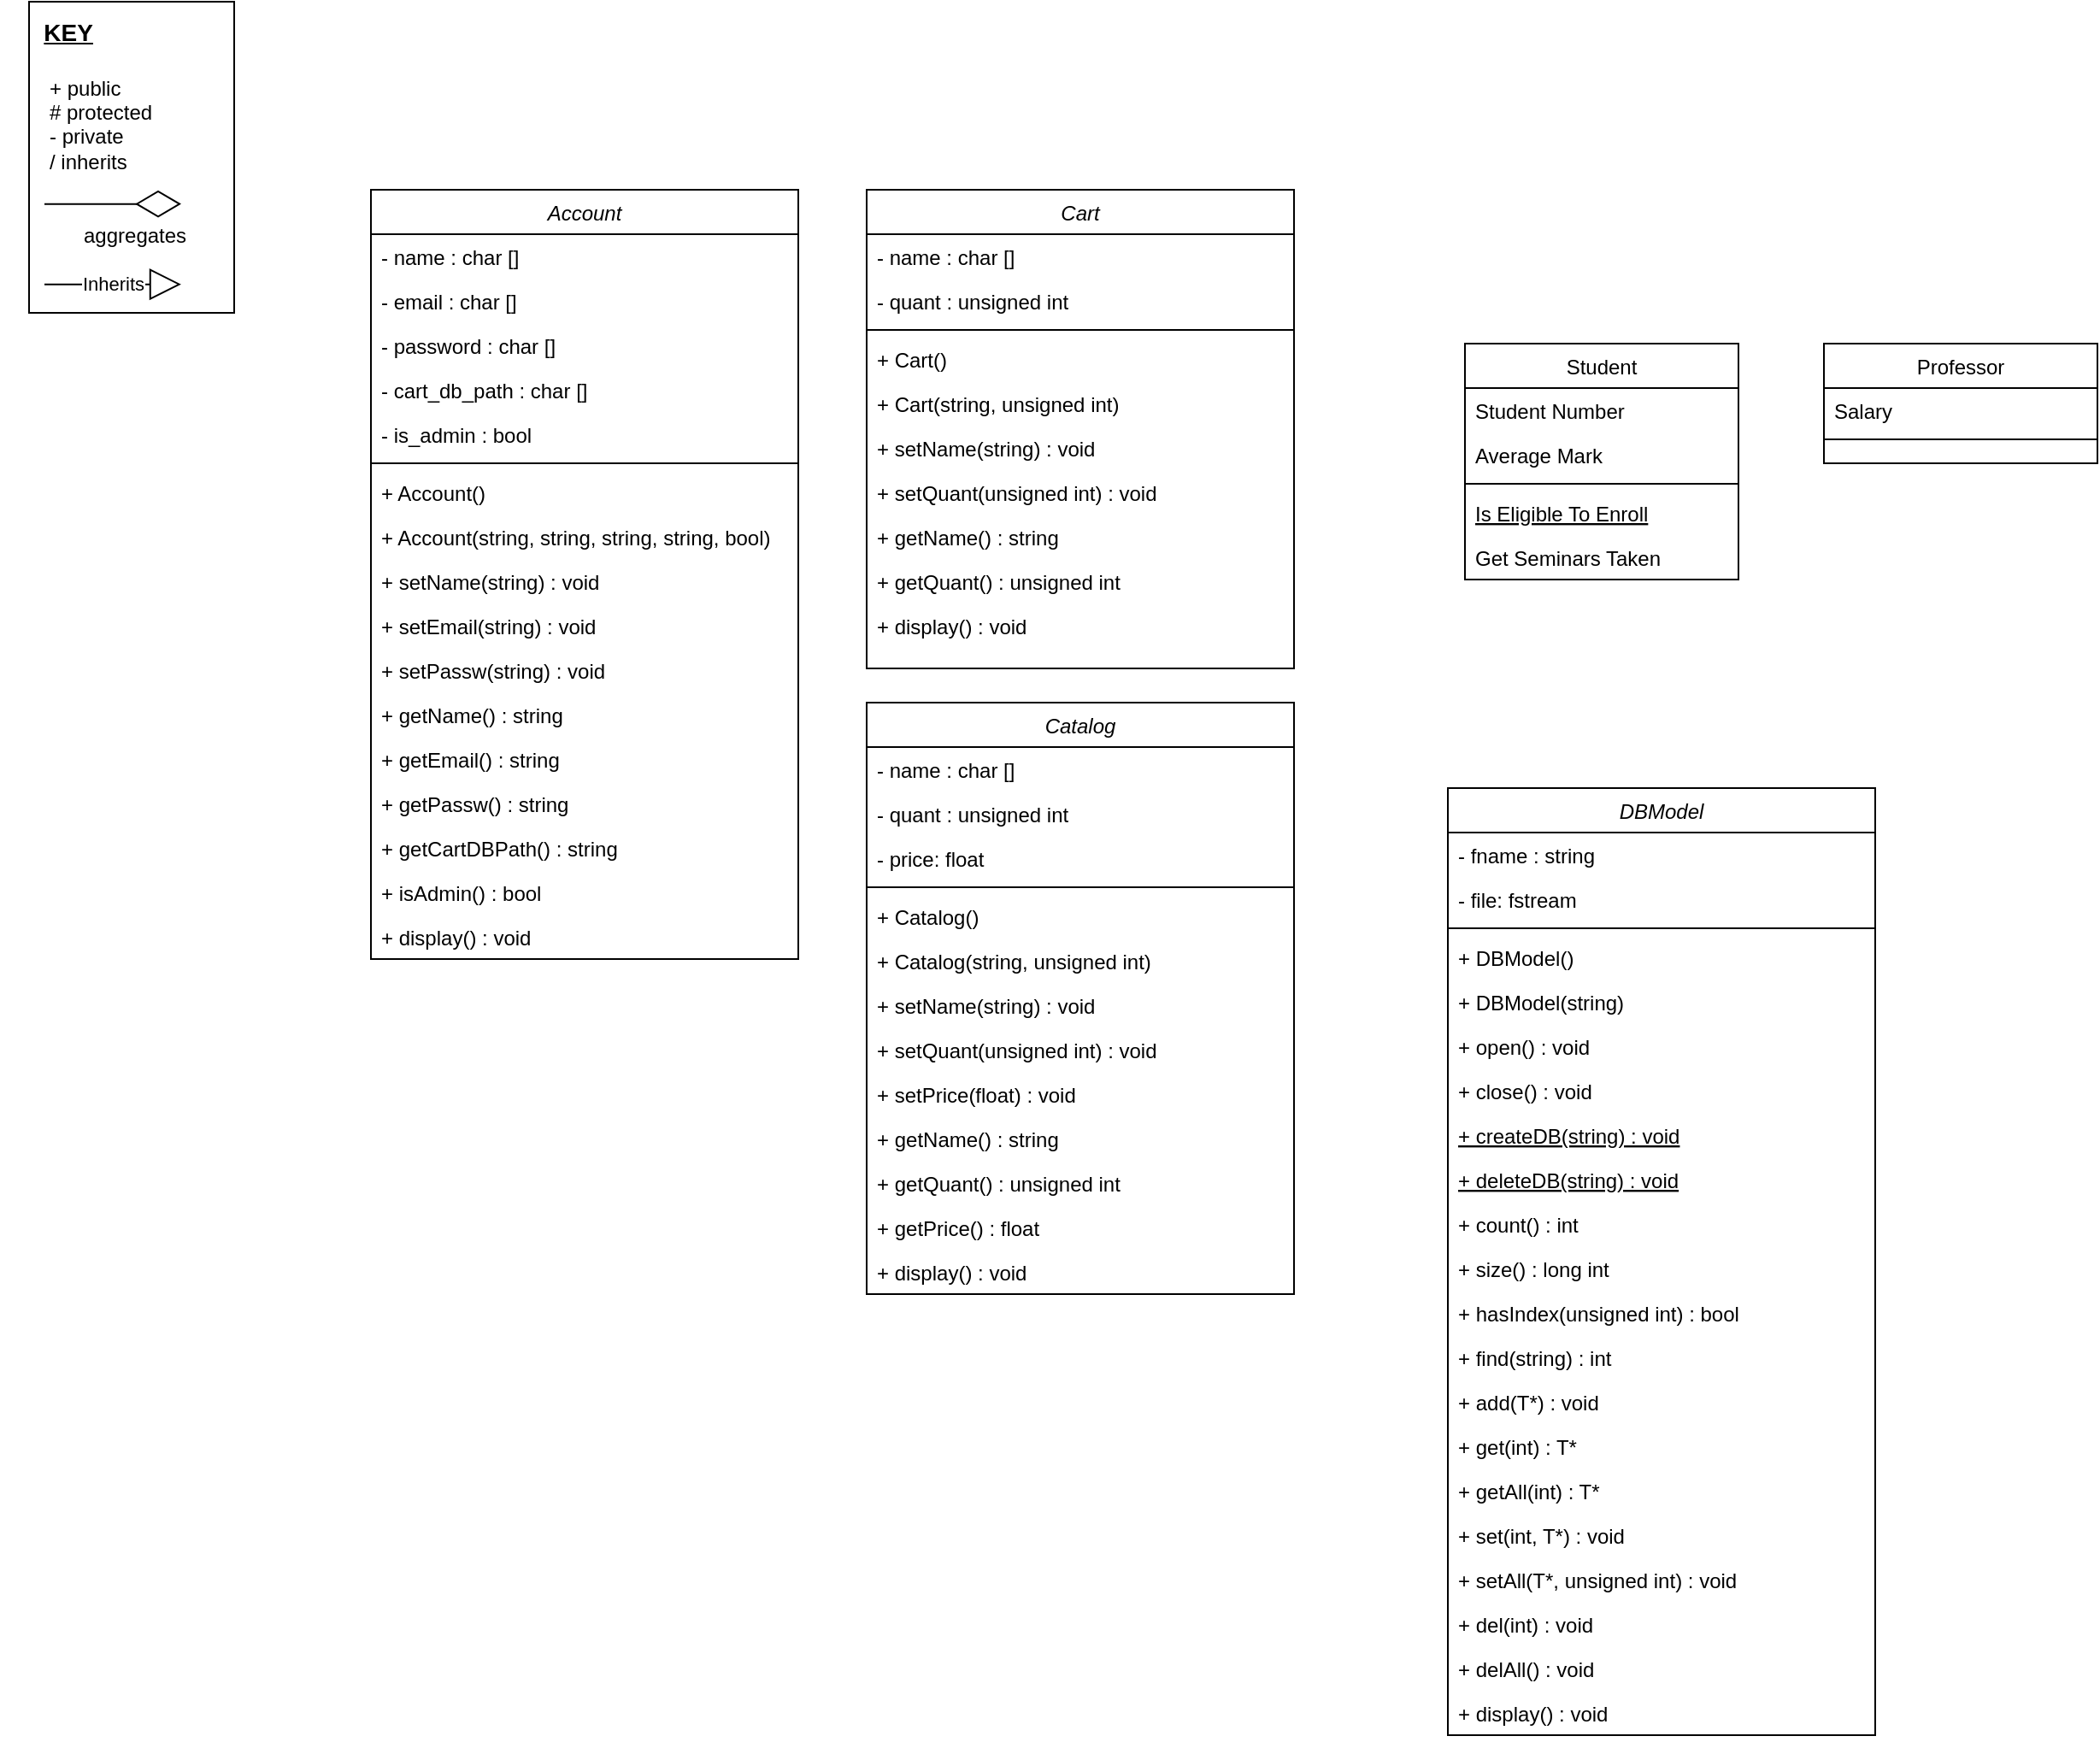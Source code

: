 <mxfile version="24.2.3" type="device">
  <diagram id="C5RBs43oDa-KdzZeNtuy" name="Page-1">
    <mxGraphModel dx="1854" dy="982" grid="1" gridSize="10" guides="1" tooltips="1" connect="1" arrows="1" fold="1" page="1" pageScale="1" pageWidth="827" pageHeight="1169" math="0" shadow="0">
      <root>
        <mxCell id="WIyWlLk6GJQsqaUBKTNV-0" />
        <mxCell id="WIyWlLk6GJQsqaUBKTNV-1" parent="WIyWlLk6GJQsqaUBKTNV-0" />
        <mxCell id="zkfFHV4jXpPFQw0GAbJ--0" value="Account" style="swimlane;fontStyle=2;align=center;verticalAlign=top;childLayout=stackLayout;horizontal=1;startSize=26;horizontalStack=0;resizeParent=1;resizeLast=0;collapsible=1;marginBottom=0;rounded=0;shadow=0;strokeWidth=1;" parent="WIyWlLk6GJQsqaUBKTNV-1" vertex="1">
          <mxGeometry x="220" y="120" width="250" height="450" as="geometry">
            <mxRectangle x="230" y="140" width="160" height="26" as="alternateBounds" />
          </mxGeometry>
        </mxCell>
        <mxCell id="zkfFHV4jXpPFQw0GAbJ--1" value="- name : char []" style="text;align=left;verticalAlign=top;spacingLeft=4;spacingRight=4;overflow=hidden;rotatable=0;points=[[0,0.5],[1,0.5]];portConstraint=eastwest;" parent="zkfFHV4jXpPFQw0GAbJ--0" vertex="1">
          <mxGeometry y="26" width="250" height="26" as="geometry" />
        </mxCell>
        <mxCell id="zkfFHV4jXpPFQw0GAbJ--2" value="- email : char []" style="text;align=left;verticalAlign=top;spacingLeft=4;spacingRight=4;overflow=hidden;rotatable=0;points=[[0,0.5],[1,0.5]];portConstraint=eastwest;rounded=0;shadow=0;html=0;" parent="zkfFHV4jXpPFQw0GAbJ--0" vertex="1">
          <mxGeometry y="52" width="250" height="26" as="geometry" />
        </mxCell>
        <mxCell id="hhxOPBRvzsJVmL06hj0q-4" value="- password : char []" style="text;align=left;verticalAlign=top;spacingLeft=4;spacingRight=4;overflow=hidden;rotatable=0;points=[[0,0.5],[1,0.5]];portConstraint=eastwest;rounded=0;shadow=0;html=0;" vertex="1" parent="zkfFHV4jXpPFQw0GAbJ--0">
          <mxGeometry y="78" width="250" height="26" as="geometry" />
        </mxCell>
        <mxCell id="hhxOPBRvzsJVmL06hj0q-8" value="- cart_db_path : char []" style="text;align=left;verticalAlign=top;spacingLeft=4;spacingRight=4;overflow=hidden;rotatable=0;points=[[0,0.5],[1,0.5]];portConstraint=eastwest;rounded=0;shadow=0;html=0;" vertex="1" parent="zkfFHV4jXpPFQw0GAbJ--0">
          <mxGeometry y="104" width="250" height="26" as="geometry" />
        </mxCell>
        <mxCell id="zkfFHV4jXpPFQw0GAbJ--3" value="- is_admin : bool" style="text;align=left;verticalAlign=top;spacingLeft=4;spacingRight=4;overflow=hidden;rotatable=0;points=[[0,0.5],[1,0.5]];portConstraint=eastwest;rounded=0;shadow=0;html=0;" parent="zkfFHV4jXpPFQw0GAbJ--0" vertex="1">
          <mxGeometry y="130" width="250" height="26" as="geometry" />
        </mxCell>
        <mxCell id="zkfFHV4jXpPFQw0GAbJ--4" value="" style="line;html=1;strokeWidth=1;align=left;verticalAlign=middle;spacingTop=-1;spacingLeft=3;spacingRight=3;rotatable=0;labelPosition=right;points=[];portConstraint=eastwest;" parent="zkfFHV4jXpPFQw0GAbJ--0" vertex="1">
          <mxGeometry y="156" width="250" height="8" as="geometry" />
        </mxCell>
        <mxCell id="hhxOPBRvzsJVmL06hj0q-10" value="+ Account()" style="text;align=left;verticalAlign=top;spacingLeft=4;spacingRight=4;overflow=hidden;rotatable=0;points=[[0,0.5],[1,0.5]];portConstraint=eastwest;" vertex="1" parent="zkfFHV4jXpPFQw0GAbJ--0">
          <mxGeometry y="164" width="250" height="26" as="geometry" />
        </mxCell>
        <mxCell id="hhxOPBRvzsJVmL06hj0q-11" value="+ Account(string, string, string, string, bool)" style="text;align=left;verticalAlign=top;spacingLeft=4;spacingRight=4;overflow=hidden;rotatable=0;points=[[0,0.5],[1,0.5]];portConstraint=eastwest;" vertex="1" parent="zkfFHV4jXpPFQw0GAbJ--0">
          <mxGeometry y="190" width="250" height="26" as="geometry" />
        </mxCell>
        <mxCell id="hhxOPBRvzsJVmL06hj0q-12" value="+ setName(string) : void" style="text;align=left;verticalAlign=top;spacingLeft=4;spacingRight=4;overflow=hidden;rotatable=0;points=[[0,0.5],[1,0.5]];portConstraint=eastwest;" vertex="1" parent="zkfFHV4jXpPFQw0GAbJ--0">
          <mxGeometry y="216" width="250" height="26" as="geometry" />
        </mxCell>
        <mxCell id="hhxOPBRvzsJVmL06hj0q-13" value="+ setEmail(string) : void" style="text;align=left;verticalAlign=top;spacingLeft=4;spacingRight=4;overflow=hidden;rotatable=0;points=[[0,0.5],[1,0.5]];portConstraint=eastwest;" vertex="1" parent="zkfFHV4jXpPFQw0GAbJ--0">
          <mxGeometry y="242" width="250" height="26" as="geometry" />
        </mxCell>
        <mxCell id="hhxOPBRvzsJVmL06hj0q-14" value="+ setPassw(string) : void" style="text;align=left;verticalAlign=top;spacingLeft=4;spacingRight=4;overflow=hidden;rotatable=0;points=[[0,0.5],[1,0.5]];portConstraint=eastwest;" vertex="1" parent="zkfFHV4jXpPFQw0GAbJ--0">
          <mxGeometry y="268" width="250" height="26" as="geometry" />
        </mxCell>
        <mxCell id="zkfFHV4jXpPFQw0GAbJ--5" value="+ getName() : string" style="text;align=left;verticalAlign=top;spacingLeft=4;spacingRight=4;overflow=hidden;rotatable=0;points=[[0,0.5],[1,0.5]];portConstraint=eastwest;" parent="zkfFHV4jXpPFQw0GAbJ--0" vertex="1">
          <mxGeometry y="294" width="250" height="26" as="geometry" />
        </mxCell>
        <mxCell id="hhxOPBRvzsJVmL06hj0q-5" value="+ getEmail() : string" style="text;align=left;verticalAlign=top;spacingLeft=4;spacingRight=4;overflow=hidden;rotatable=0;points=[[0,0.5],[1,0.5]];portConstraint=eastwest;" vertex="1" parent="zkfFHV4jXpPFQw0GAbJ--0">
          <mxGeometry y="320" width="250" height="26" as="geometry" />
        </mxCell>
        <mxCell id="hhxOPBRvzsJVmL06hj0q-6" value="+ getPassw() : string" style="text;align=left;verticalAlign=top;spacingLeft=4;spacingRight=4;overflow=hidden;rotatable=0;points=[[0,0.5],[1,0.5]];portConstraint=eastwest;" vertex="1" parent="zkfFHV4jXpPFQw0GAbJ--0">
          <mxGeometry y="346" width="250" height="26" as="geometry" />
        </mxCell>
        <mxCell id="hhxOPBRvzsJVmL06hj0q-7" value="+ getCartDBPath() : string" style="text;align=left;verticalAlign=top;spacingLeft=4;spacingRight=4;overflow=hidden;rotatable=0;points=[[0,0.5],[1,0.5]];portConstraint=eastwest;" vertex="1" parent="zkfFHV4jXpPFQw0GAbJ--0">
          <mxGeometry y="372" width="250" height="26" as="geometry" />
        </mxCell>
        <mxCell id="hhxOPBRvzsJVmL06hj0q-15" value="+ isAdmin() : bool" style="text;align=left;verticalAlign=top;spacingLeft=4;spacingRight=4;overflow=hidden;rotatable=0;points=[[0,0.5],[1,0.5]];portConstraint=eastwest;" vertex="1" parent="zkfFHV4jXpPFQw0GAbJ--0">
          <mxGeometry y="398" width="250" height="26" as="geometry" />
        </mxCell>
        <mxCell id="hhxOPBRvzsJVmL06hj0q-9" value="+ display() : void" style="text;align=left;verticalAlign=top;spacingLeft=4;spacingRight=4;overflow=hidden;rotatable=0;points=[[0,0.5],[1,0.5]];portConstraint=eastwest;" vertex="1" parent="zkfFHV4jXpPFQw0GAbJ--0">
          <mxGeometry y="424" width="250" height="26" as="geometry" />
        </mxCell>
        <mxCell id="zkfFHV4jXpPFQw0GAbJ--6" value="Student" style="swimlane;fontStyle=0;align=center;verticalAlign=top;childLayout=stackLayout;horizontal=1;startSize=26;horizontalStack=0;resizeParent=1;resizeLast=0;collapsible=1;marginBottom=0;rounded=0;shadow=0;strokeWidth=1;" parent="WIyWlLk6GJQsqaUBKTNV-1" vertex="1">
          <mxGeometry x="860" y="210" width="160" height="138" as="geometry">
            <mxRectangle x="130" y="380" width="160" height="26" as="alternateBounds" />
          </mxGeometry>
        </mxCell>
        <mxCell id="zkfFHV4jXpPFQw0GAbJ--7" value="Student Number" style="text;align=left;verticalAlign=top;spacingLeft=4;spacingRight=4;overflow=hidden;rotatable=0;points=[[0,0.5],[1,0.5]];portConstraint=eastwest;" parent="zkfFHV4jXpPFQw0GAbJ--6" vertex="1">
          <mxGeometry y="26" width="160" height="26" as="geometry" />
        </mxCell>
        <mxCell id="zkfFHV4jXpPFQw0GAbJ--8" value="Average Mark" style="text;align=left;verticalAlign=top;spacingLeft=4;spacingRight=4;overflow=hidden;rotatable=0;points=[[0,0.5],[1,0.5]];portConstraint=eastwest;rounded=0;shadow=0;html=0;" parent="zkfFHV4jXpPFQw0GAbJ--6" vertex="1">
          <mxGeometry y="52" width="160" height="26" as="geometry" />
        </mxCell>
        <mxCell id="zkfFHV4jXpPFQw0GAbJ--9" value="" style="line;html=1;strokeWidth=1;align=left;verticalAlign=middle;spacingTop=-1;spacingLeft=3;spacingRight=3;rotatable=0;labelPosition=right;points=[];portConstraint=eastwest;" parent="zkfFHV4jXpPFQw0GAbJ--6" vertex="1">
          <mxGeometry y="78" width="160" height="8" as="geometry" />
        </mxCell>
        <mxCell id="zkfFHV4jXpPFQw0GAbJ--10" value="Is Eligible To Enroll" style="text;align=left;verticalAlign=top;spacingLeft=4;spacingRight=4;overflow=hidden;rotatable=0;points=[[0,0.5],[1,0.5]];portConstraint=eastwest;fontStyle=4" parent="zkfFHV4jXpPFQw0GAbJ--6" vertex="1">
          <mxGeometry y="86" width="160" height="26" as="geometry" />
        </mxCell>
        <mxCell id="zkfFHV4jXpPFQw0GAbJ--11" value="Get Seminars Taken" style="text;align=left;verticalAlign=top;spacingLeft=4;spacingRight=4;overflow=hidden;rotatable=0;points=[[0,0.5],[1,0.5]];portConstraint=eastwest;" parent="zkfFHV4jXpPFQw0GAbJ--6" vertex="1">
          <mxGeometry y="112" width="160" height="26" as="geometry" />
        </mxCell>
        <mxCell id="zkfFHV4jXpPFQw0GAbJ--13" value="Professor" style="swimlane;fontStyle=0;align=center;verticalAlign=top;childLayout=stackLayout;horizontal=1;startSize=26;horizontalStack=0;resizeParent=1;resizeLast=0;collapsible=1;marginBottom=0;rounded=0;shadow=0;strokeWidth=1;" parent="WIyWlLk6GJQsqaUBKTNV-1" vertex="1">
          <mxGeometry x="1070" y="210" width="160" height="70" as="geometry">
            <mxRectangle x="340" y="380" width="170" height="26" as="alternateBounds" />
          </mxGeometry>
        </mxCell>
        <mxCell id="zkfFHV4jXpPFQw0GAbJ--14" value="Salary" style="text;align=left;verticalAlign=top;spacingLeft=4;spacingRight=4;overflow=hidden;rotatable=0;points=[[0,0.5],[1,0.5]];portConstraint=eastwest;" parent="zkfFHV4jXpPFQw0GAbJ--13" vertex="1">
          <mxGeometry y="26" width="160" height="26" as="geometry" />
        </mxCell>
        <mxCell id="zkfFHV4jXpPFQw0GAbJ--15" value="" style="line;html=1;strokeWidth=1;align=left;verticalAlign=middle;spacingTop=-1;spacingLeft=3;spacingRight=3;rotatable=0;labelPosition=right;points=[];portConstraint=eastwest;" parent="zkfFHV4jXpPFQw0GAbJ--13" vertex="1">
          <mxGeometry y="52" width="160" height="8" as="geometry" />
        </mxCell>
        <mxCell id="hhxOPBRvzsJVmL06hj0q-0" value="" style="group" vertex="1" connectable="0" parent="WIyWlLk6GJQsqaUBKTNV-1">
          <mxGeometry x="20" y="10" width="120" height="182" as="geometry" />
        </mxCell>
        <mxCell id="hhxOPBRvzsJVmL06hj0q-1" value="&amp;nbsp; &lt;b&gt;&lt;u&gt;&lt;font style=&quot;font-size: 14px;&quot;&gt;KEY&lt;/font&gt;&lt;/u&gt;&lt;/b&gt;&lt;div&gt;&lt;span style=&quot;font-size: 14px;&quot;&gt;&lt;b&gt;&lt;u&gt;&lt;br&gt;&lt;/u&gt;&lt;/b&gt;&lt;/span&gt;&lt;div&gt;&amp;nbsp; &amp;nbsp;+ public&lt;div&gt;&amp;nbsp; &amp;nbsp;# protected&lt;/div&gt;&lt;div&gt;&amp;nbsp; &amp;nbsp;- private&lt;/div&gt;&lt;div&gt;&amp;nbsp; &amp;nbsp;/ inherits&lt;/div&gt;&lt;div&gt;&lt;br&gt;&lt;/div&gt;&lt;div&gt;&amp;nbsp; &amp;nbsp; &amp;nbsp; &amp;nbsp; &amp;nbsp; &amp;nbsp; &amp;nbsp;&amp;nbsp;&lt;/div&gt;&lt;div&gt;&amp;nbsp; &amp;nbsp; &amp;nbsp; &amp;nbsp; &amp;nbsp;aggregates&lt;/div&gt;&lt;div&gt;&lt;br&gt;&lt;/div&gt;&lt;div&gt;&lt;br&gt;&lt;/div&gt;&lt;/div&gt;&lt;/div&gt;" style="rounded=0;whiteSpace=wrap;html=1;align=left;" vertex="1" parent="hhxOPBRvzsJVmL06hj0q-0">
          <mxGeometry width="120" height="182" as="geometry" />
        </mxCell>
        <mxCell id="hhxOPBRvzsJVmL06hj0q-2" value="" style="endArrow=diamondThin;endFill=0;endSize=24;html=1;rounded=0;entryX=0.75;entryY=0.577;entryDx=0;entryDy=0;entryPerimeter=0;movable=1;resizable=1;rotatable=1;deletable=1;editable=1;locked=0;connectable=1;" edge="1" parent="hhxOPBRvzsJVmL06hj0q-0">
          <mxGeometry width="160" relative="1" as="geometry">
            <mxPoint x="9" y="118.371" as="sourcePoint" />
            <mxPoint x="89" y="118.287" as="targetPoint" />
          </mxGeometry>
        </mxCell>
        <mxCell id="hhxOPBRvzsJVmL06hj0q-3" value="Inherits" style="endArrow=block;endSize=16;endFill=0;html=1;rounded=0;" edge="1" parent="hhxOPBRvzsJVmL06hj0q-0">
          <mxGeometry width="160" relative="1" as="geometry">
            <mxPoint x="9" y="165.366" as="sourcePoint" />
            <mxPoint x="89" y="165.366" as="targetPoint" />
          </mxGeometry>
        </mxCell>
        <mxCell id="hhxOPBRvzsJVmL06hj0q-16" value="Cart" style="swimlane;fontStyle=2;align=center;verticalAlign=top;childLayout=stackLayout;horizontal=1;startSize=26;horizontalStack=0;resizeParent=1;resizeLast=0;collapsible=1;marginBottom=0;rounded=0;shadow=0;strokeWidth=1;" vertex="1" parent="WIyWlLk6GJQsqaUBKTNV-1">
          <mxGeometry x="510" y="120" width="250" height="280" as="geometry">
            <mxRectangle x="230" y="140" width="160" height="26" as="alternateBounds" />
          </mxGeometry>
        </mxCell>
        <mxCell id="hhxOPBRvzsJVmL06hj0q-17" value="- name : char []" style="text;align=left;verticalAlign=top;spacingLeft=4;spacingRight=4;overflow=hidden;rotatable=0;points=[[0,0.5],[1,0.5]];portConstraint=eastwest;" vertex="1" parent="hhxOPBRvzsJVmL06hj0q-16">
          <mxGeometry y="26" width="250" height="26" as="geometry" />
        </mxCell>
        <mxCell id="hhxOPBRvzsJVmL06hj0q-18" value="- quant : unsigned int" style="text;align=left;verticalAlign=top;spacingLeft=4;spacingRight=4;overflow=hidden;rotatable=0;points=[[0,0.5],[1,0.5]];portConstraint=eastwest;rounded=0;shadow=0;html=0;" vertex="1" parent="hhxOPBRvzsJVmL06hj0q-16">
          <mxGeometry y="52" width="250" height="26" as="geometry" />
        </mxCell>
        <mxCell id="hhxOPBRvzsJVmL06hj0q-22" value="" style="line;html=1;strokeWidth=1;align=left;verticalAlign=middle;spacingTop=-1;spacingLeft=3;spacingRight=3;rotatable=0;labelPosition=right;points=[];portConstraint=eastwest;" vertex="1" parent="hhxOPBRvzsJVmL06hj0q-16">
          <mxGeometry y="78" width="250" height="8" as="geometry" />
        </mxCell>
        <mxCell id="hhxOPBRvzsJVmL06hj0q-23" value="+ Cart()" style="text;align=left;verticalAlign=top;spacingLeft=4;spacingRight=4;overflow=hidden;rotatable=0;points=[[0,0.5],[1,0.5]];portConstraint=eastwest;" vertex="1" parent="hhxOPBRvzsJVmL06hj0q-16">
          <mxGeometry y="86" width="250" height="26" as="geometry" />
        </mxCell>
        <mxCell id="hhxOPBRvzsJVmL06hj0q-24" value="+ Cart(string, unsigned int)" style="text;align=left;verticalAlign=top;spacingLeft=4;spacingRight=4;overflow=hidden;rotatable=0;points=[[0,0.5],[1,0.5]];portConstraint=eastwest;" vertex="1" parent="hhxOPBRvzsJVmL06hj0q-16">
          <mxGeometry y="112" width="250" height="26" as="geometry" />
        </mxCell>
        <mxCell id="hhxOPBRvzsJVmL06hj0q-25" value="+ setName(string) : void" style="text;align=left;verticalAlign=top;spacingLeft=4;spacingRight=4;overflow=hidden;rotatable=0;points=[[0,0.5],[1,0.5]];portConstraint=eastwest;" vertex="1" parent="hhxOPBRvzsJVmL06hj0q-16">
          <mxGeometry y="138" width="250" height="26" as="geometry" />
        </mxCell>
        <mxCell id="hhxOPBRvzsJVmL06hj0q-26" value="+ setQuant(unsigned int) : void" style="text;align=left;verticalAlign=top;spacingLeft=4;spacingRight=4;overflow=hidden;rotatable=0;points=[[0,0.5],[1,0.5]];portConstraint=eastwest;" vertex="1" parent="hhxOPBRvzsJVmL06hj0q-16">
          <mxGeometry y="164" width="250" height="26" as="geometry" />
        </mxCell>
        <mxCell id="hhxOPBRvzsJVmL06hj0q-28" value="+ getName() : string" style="text;align=left;verticalAlign=top;spacingLeft=4;spacingRight=4;overflow=hidden;rotatable=0;points=[[0,0.5],[1,0.5]];portConstraint=eastwest;" vertex="1" parent="hhxOPBRvzsJVmL06hj0q-16">
          <mxGeometry y="190" width="250" height="26" as="geometry" />
        </mxCell>
        <mxCell id="hhxOPBRvzsJVmL06hj0q-29" value="+ getQuant() : unsigned int" style="text;align=left;verticalAlign=top;spacingLeft=4;spacingRight=4;overflow=hidden;rotatable=0;points=[[0,0.5],[1,0.5]];portConstraint=eastwest;" vertex="1" parent="hhxOPBRvzsJVmL06hj0q-16">
          <mxGeometry y="216" width="250" height="26" as="geometry" />
        </mxCell>
        <mxCell id="hhxOPBRvzsJVmL06hj0q-33" value="+ display() : void" style="text;align=left;verticalAlign=top;spacingLeft=4;spacingRight=4;overflow=hidden;rotatable=0;points=[[0,0.5],[1,0.5]];portConstraint=eastwest;" vertex="1" parent="hhxOPBRvzsJVmL06hj0q-16">
          <mxGeometry y="242" width="250" height="26" as="geometry" />
        </mxCell>
        <mxCell id="hhxOPBRvzsJVmL06hj0q-34" value="Catalog" style="swimlane;fontStyle=2;align=center;verticalAlign=top;childLayout=stackLayout;horizontal=1;startSize=26;horizontalStack=0;resizeParent=1;resizeLast=0;collapsible=1;marginBottom=0;rounded=0;shadow=0;strokeWidth=1;" vertex="1" parent="WIyWlLk6GJQsqaUBKTNV-1">
          <mxGeometry x="510" y="420" width="250" height="346" as="geometry">
            <mxRectangle x="230" y="140" width="160" height="26" as="alternateBounds" />
          </mxGeometry>
        </mxCell>
        <mxCell id="hhxOPBRvzsJVmL06hj0q-35" value="- name : char []" style="text;align=left;verticalAlign=top;spacingLeft=4;spacingRight=4;overflow=hidden;rotatable=0;points=[[0,0.5],[1,0.5]];portConstraint=eastwest;" vertex="1" parent="hhxOPBRvzsJVmL06hj0q-34">
          <mxGeometry y="26" width="250" height="26" as="geometry" />
        </mxCell>
        <mxCell id="hhxOPBRvzsJVmL06hj0q-36" value="- quant : unsigned int" style="text;align=left;verticalAlign=top;spacingLeft=4;spacingRight=4;overflow=hidden;rotatable=0;points=[[0,0.5],[1,0.5]];portConstraint=eastwest;rounded=0;shadow=0;html=0;" vertex="1" parent="hhxOPBRvzsJVmL06hj0q-34">
          <mxGeometry y="52" width="250" height="26" as="geometry" />
        </mxCell>
        <mxCell id="hhxOPBRvzsJVmL06hj0q-45" value="- price: float" style="text;align=left;verticalAlign=top;spacingLeft=4;spacingRight=4;overflow=hidden;rotatable=0;points=[[0,0.5],[1,0.5]];portConstraint=eastwest;rounded=0;shadow=0;html=0;" vertex="1" parent="hhxOPBRvzsJVmL06hj0q-34">
          <mxGeometry y="78" width="250" height="26" as="geometry" />
        </mxCell>
        <mxCell id="hhxOPBRvzsJVmL06hj0q-37" value="" style="line;html=1;strokeWidth=1;align=left;verticalAlign=middle;spacingTop=-1;spacingLeft=3;spacingRight=3;rotatable=0;labelPosition=right;points=[];portConstraint=eastwest;" vertex="1" parent="hhxOPBRvzsJVmL06hj0q-34">
          <mxGeometry y="104" width="250" height="8" as="geometry" />
        </mxCell>
        <mxCell id="hhxOPBRvzsJVmL06hj0q-38" value="+ Catalog()" style="text;align=left;verticalAlign=top;spacingLeft=4;spacingRight=4;overflow=hidden;rotatable=0;points=[[0,0.5],[1,0.5]];portConstraint=eastwest;" vertex="1" parent="hhxOPBRvzsJVmL06hj0q-34">
          <mxGeometry y="112" width="250" height="26" as="geometry" />
        </mxCell>
        <mxCell id="hhxOPBRvzsJVmL06hj0q-39" value="+ Catalog(string, unsigned int)" style="text;align=left;verticalAlign=top;spacingLeft=4;spacingRight=4;overflow=hidden;rotatable=0;points=[[0,0.5],[1,0.5]];portConstraint=eastwest;" vertex="1" parent="hhxOPBRvzsJVmL06hj0q-34">
          <mxGeometry y="138" width="250" height="26" as="geometry" />
        </mxCell>
        <mxCell id="hhxOPBRvzsJVmL06hj0q-40" value="+ setName(string) : void" style="text;align=left;verticalAlign=top;spacingLeft=4;spacingRight=4;overflow=hidden;rotatable=0;points=[[0,0.5],[1,0.5]];portConstraint=eastwest;" vertex="1" parent="hhxOPBRvzsJVmL06hj0q-34">
          <mxGeometry y="164" width="250" height="26" as="geometry" />
        </mxCell>
        <mxCell id="hhxOPBRvzsJVmL06hj0q-41" value="+ setQuant(unsigned int) : void" style="text;align=left;verticalAlign=top;spacingLeft=4;spacingRight=4;overflow=hidden;rotatable=0;points=[[0,0.5],[1,0.5]];portConstraint=eastwest;" vertex="1" parent="hhxOPBRvzsJVmL06hj0q-34">
          <mxGeometry y="190" width="250" height="26" as="geometry" />
        </mxCell>
        <mxCell id="hhxOPBRvzsJVmL06hj0q-46" value="+ setPrice(float) : void" style="text;align=left;verticalAlign=top;spacingLeft=4;spacingRight=4;overflow=hidden;rotatable=0;points=[[0,0.5],[1,0.5]];portConstraint=eastwest;" vertex="1" parent="hhxOPBRvzsJVmL06hj0q-34">
          <mxGeometry y="216" width="250" height="26" as="geometry" />
        </mxCell>
        <mxCell id="hhxOPBRvzsJVmL06hj0q-42" value="+ getName() : string" style="text;align=left;verticalAlign=top;spacingLeft=4;spacingRight=4;overflow=hidden;rotatable=0;points=[[0,0.5],[1,0.5]];portConstraint=eastwest;" vertex="1" parent="hhxOPBRvzsJVmL06hj0q-34">
          <mxGeometry y="242" width="250" height="26" as="geometry" />
        </mxCell>
        <mxCell id="hhxOPBRvzsJVmL06hj0q-43" value="+ getQuant() : unsigned int" style="text;align=left;verticalAlign=top;spacingLeft=4;spacingRight=4;overflow=hidden;rotatable=0;points=[[0,0.5],[1,0.5]];portConstraint=eastwest;" vertex="1" parent="hhxOPBRvzsJVmL06hj0q-34">
          <mxGeometry y="268" width="250" height="26" as="geometry" />
        </mxCell>
        <mxCell id="hhxOPBRvzsJVmL06hj0q-47" value="+ getPrice() : float" style="text;align=left;verticalAlign=top;spacingLeft=4;spacingRight=4;overflow=hidden;rotatable=0;points=[[0,0.5],[1,0.5]];portConstraint=eastwest;" vertex="1" parent="hhxOPBRvzsJVmL06hj0q-34">
          <mxGeometry y="294" width="250" height="26" as="geometry" />
        </mxCell>
        <mxCell id="hhxOPBRvzsJVmL06hj0q-44" value="+ display() : void" style="text;align=left;verticalAlign=top;spacingLeft=4;spacingRight=4;overflow=hidden;rotatable=0;points=[[0,0.5],[1,0.5]];portConstraint=eastwest;" vertex="1" parent="hhxOPBRvzsJVmL06hj0q-34">
          <mxGeometry y="320" width="250" height="26" as="geometry" />
        </mxCell>
        <mxCell id="hhxOPBRvzsJVmL06hj0q-48" value="DBModel" style="swimlane;fontStyle=2;align=center;verticalAlign=top;childLayout=stackLayout;horizontal=1;startSize=26;horizontalStack=0;resizeParent=1;resizeLast=0;collapsible=1;marginBottom=0;rounded=0;shadow=0;strokeWidth=1;" vertex="1" parent="WIyWlLk6GJQsqaUBKTNV-1">
          <mxGeometry x="850" y="470" width="250" height="554" as="geometry">
            <mxRectangle x="230" y="140" width="160" height="26" as="alternateBounds" />
          </mxGeometry>
        </mxCell>
        <mxCell id="hhxOPBRvzsJVmL06hj0q-49" value="- fname : string" style="text;align=left;verticalAlign=top;spacingLeft=4;spacingRight=4;overflow=hidden;rotatable=0;points=[[0,0.5],[1,0.5]];portConstraint=eastwest;" vertex="1" parent="hhxOPBRvzsJVmL06hj0q-48">
          <mxGeometry y="26" width="250" height="26" as="geometry" />
        </mxCell>
        <mxCell id="hhxOPBRvzsJVmL06hj0q-50" value="- file: fstream" style="text;align=left;verticalAlign=top;spacingLeft=4;spacingRight=4;overflow=hidden;rotatable=0;points=[[0,0.5],[1,0.5]];portConstraint=eastwest;rounded=0;shadow=0;html=0;" vertex="1" parent="hhxOPBRvzsJVmL06hj0q-48">
          <mxGeometry y="52" width="250" height="26" as="geometry" />
        </mxCell>
        <mxCell id="hhxOPBRvzsJVmL06hj0q-51" value="" style="line;html=1;strokeWidth=1;align=left;verticalAlign=middle;spacingTop=-1;spacingLeft=3;spacingRight=3;rotatable=0;labelPosition=right;points=[];portConstraint=eastwest;" vertex="1" parent="hhxOPBRvzsJVmL06hj0q-48">
          <mxGeometry y="78" width="250" height="8" as="geometry" />
        </mxCell>
        <mxCell id="hhxOPBRvzsJVmL06hj0q-52" value="+ DBModel()" style="text;align=left;verticalAlign=top;spacingLeft=4;spacingRight=4;overflow=hidden;rotatable=0;points=[[0,0.5],[1,0.5]];portConstraint=eastwest;" vertex="1" parent="hhxOPBRvzsJVmL06hj0q-48">
          <mxGeometry y="86" width="250" height="26" as="geometry" />
        </mxCell>
        <mxCell id="hhxOPBRvzsJVmL06hj0q-53" value="+ DBModel(string)" style="text;align=left;verticalAlign=top;spacingLeft=4;spacingRight=4;overflow=hidden;rotatable=0;points=[[0,0.5],[1,0.5]];portConstraint=eastwest;" vertex="1" parent="hhxOPBRvzsJVmL06hj0q-48">
          <mxGeometry y="112" width="250" height="26" as="geometry" />
        </mxCell>
        <mxCell id="hhxOPBRvzsJVmL06hj0q-54" value="+ open() : void" style="text;align=left;verticalAlign=top;spacingLeft=4;spacingRight=4;overflow=hidden;rotatable=0;points=[[0,0.5],[1,0.5]];portConstraint=eastwest;" vertex="1" parent="hhxOPBRvzsJVmL06hj0q-48">
          <mxGeometry y="138" width="250" height="26" as="geometry" />
        </mxCell>
        <mxCell id="hhxOPBRvzsJVmL06hj0q-55" value="+ close() : void" style="text;align=left;verticalAlign=top;spacingLeft=4;spacingRight=4;overflow=hidden;rotatable=0;points=[[0,0.5],[1,0.5]];portConstraint=eastwest;" vertex="1" parent="hhxOPBRvzsJVmL06hj0q-48">
          <mxGeometry y="164" width="250" height="26" as="geometry" />
        </mxCell>
        <mxCell id="hhxOPBRvzsJVmL06hj0q-56" value="+ createDB(string) : void" style="text;align=left;verticalAlign=top;spacingLeft=4;spacingRight=4;overflow=hidden;rotatable=0;points=[[0,0.5],[1,0.5]];portConstraint=eastwest;fontStyle=4" vertex="1" parent="hhxOPBRvzsJVmL06hj0q-48">
          <mxGeometry y="190" width="250" height="26" as="geometry" />
        </mxCell>
        <mxCell id="hhxOPBRvzsJVmL06hj0q-57" value="+ deleteDB(string) : void" style="text;align=left;verticalAlign=top;spacingLeft=4;spacingRight=4;overflow=hidden;rotatable=0;points=[[0,0.5],[1,0.5]];portConstraint=eastwest;fontStyle=4" vertex="1" parent="hhxOPBRvzsJVmL06hj0q-48">
          <mxGeometry y="216" width="250" height="26" as="geometry" />
        </mxCell>
        <mxCell id="hhxOPBRvzsJVmL06hj0q-58" value="+ count() : int" style="text;align=left;verticalAlign=top;spacingLeft=4;spacingRight=4;overflow=hidden;rotatable=0;points=[[0,0.5],[1,0.5]];portConstraint=eastwest;" vertex="1" parent="hhxOPBRvzsJVmL06hj0q-48">
          <mxGeometry y="242" width="250" height="26" as="geometry" />
        </mxCell>
        <mxCell id="hhxOPBRvzsJVmL06hj0q-62" value="+ size() : long int" style="text;align=left;verticalAlign=top;spacingLeft=4;spacingRight=4;overflow=hidden;rotatable=0;points=[[0,0.5],[1,0.5]];portConstraint=eastwest;" vertex="1" parent="hhxOPBRvzsJVmL06hj0q-48">
          <mxGeometry y="268" width="250" height="26" as="geometry" />
        </mxCell>
        <mxCell id="hhxOPBRvzsJVmL06hj0q-63" value="+ hasIndex(unsigned int) : bool" style="text;align=left;verticalAlign=top;spacingLeft=4;spacingRight=4;overflow=hidden;rotatable=0;points=[[0,0.5],[1,0.5]];portConstraint=eastwest;" vertex="1" parent="hhxOPBRvzsJVmL06hj0q-48">
          <mxGeometry y="294" width="250" height="26" as="geometry" />
        </mxCell>
        <mxCell id="hhxOPBRvzsJVmL06hj0q-64" value="+ find(string) : int" style="text;align=left;verticalAlign=top;spacingLeft=4;spacingRight=4;overflow=hidden;rotatable=0;points=[[0,0.5],[1,0.5]];portConstraint=eastwest;" vertex="1" parent="hhxOPBRvzsJVmL06hj0q-48">
          <mxGeometry y="320" width="250" height="26" as="geometry" />
        </mxCell>
        <mxCell id="hhxOPBRvzsJVmL06hj0q-66" value="+ add(T*) : void" style="text;align=left;verticalAlign=top;spacingLeft=4;spacingRight=4;overflow=hidden;rotatable=0;points=[[0,0.5],[1,0.5]];portConstraint=eastwest;" vertex="1" parent="hhxOPBRvzsJVmL06hj0q-48">
          <mxGeometry y="346" width="250" height="26" as="geometry" />
        </mxCell>
        <mxCell id="hhxOPBRvzsJVmL06hj0q-65" value="+ get(int) : T*" style="text;align=left;verticalAlign=top;spacingLeft=4;spacingRight=4;overflow=hidden;rotatable=0;points=[[0,0.5],[1,0.5]];portConstraint=eastwest;" vertex="1" parent="hhxOPBRvzsJVmL06hj0q-48">
          <mxGeometry y="372" width="250" height="26" as="geometry" />
        </mxCell>
        <mxCell id="hhxOPBRvzsJVmL06hj0q-69" value="+ getAll(int) : T*" style="text;align=left;verticalAlign=top;spacingLeft=4;spacingRight=4;overflow=hidden;rotatable=0;points=[[0,0.5],[1,0.5]];portConstraint=eastwest;" vertex="1" parent="hhxOPBRvzsJVmL06hj0q-48">
          <mxGeometry y="398" width="250" height="26" as="geometry" />
        </mxCell>
        <mxCell id="hhxOPBRvzsJVmL06hj0q-68" value="+ set(int, T*) : void" style="text;align=left;verticalAlign=top;spacingLeft=4;spacingRight=4;overflow=hidden;rotatable=0;points=[[0,0.5],[1,0.5]];portConstraint=eastwest;" vertex="1" parent="hhxOPBRvzsJVmL06hj0q-48">
          <mxGeometry y="424" width="250" height="26" as="geometry" />
        </mxCell>
        <mxCell id="hhxOPBRvzsJVmL06hj0q-70" value="+ setAll(T*, unsigned int) : void" style="text;align=left;verticalAlign=top;spacingLeft=4;spacingRight=4;overflow=hidden;rotatable=0;points=[[0,0.5],[1,0.5]];portConstraint=eastwest;" vertex="1" parent="hhxOPBRvzsJVmL06hj0q-48">
          <mxGeometry y="450" width="250" height="26" as="geometry" />
        </mxCell>
        <mxCell id="hhxOPBRvzsJVmL06hj0q-71" value="+ del(int) : void" style="text;align=left;verticalAlign=top;spacingLeft=4;spacingRight=4;overflow=hidden;rotatable=0;points=[[0,0.5],[1,0.5]];portConstraint=eastwest;" vertex="1" parent="hhxOPBRvzsJVmL06hj0q-48">
          <mxGeometry y="476" width="250" height="26" as="geometry" />
        </mxCell>
        <mxCell id="hhxOPBRvzsJVmL06hj0q-72" value="+ delAll() : void" style="text;align=left;verticalAlign=top;spacingLeft=4;spacingRight=4;overflow=hidden;rotatable=0;points=[[0,0.5],[1,0.5]];portConstraint=eastwest;" vertex="1" parent="hhxOPBRvzsJVmL06hj0q-48">
          <mxGeometry y="502" width="250" height="26" as="geometry" />
        </mxCell>
        <mxCell id="hhxOPBRvzsJVmL06hj0q-73" value="+ display() : void" style="text;align=left;verticalAlign=top;spacingLeft=4;spacingRight=4;overflow=hidden;rotatable=0;points=[[0,0.5],[1,0.5]];portConstraint=eastwest;" vertex="1" parent="hhxOPBRvzsJVmL06hj0q-48">
          <mxGeometry y="528" width="250" height="26" as="geometry" />
        </mxCell>
      </root>
    </mxGraphModel>
  </diagram>
</mxfile>

